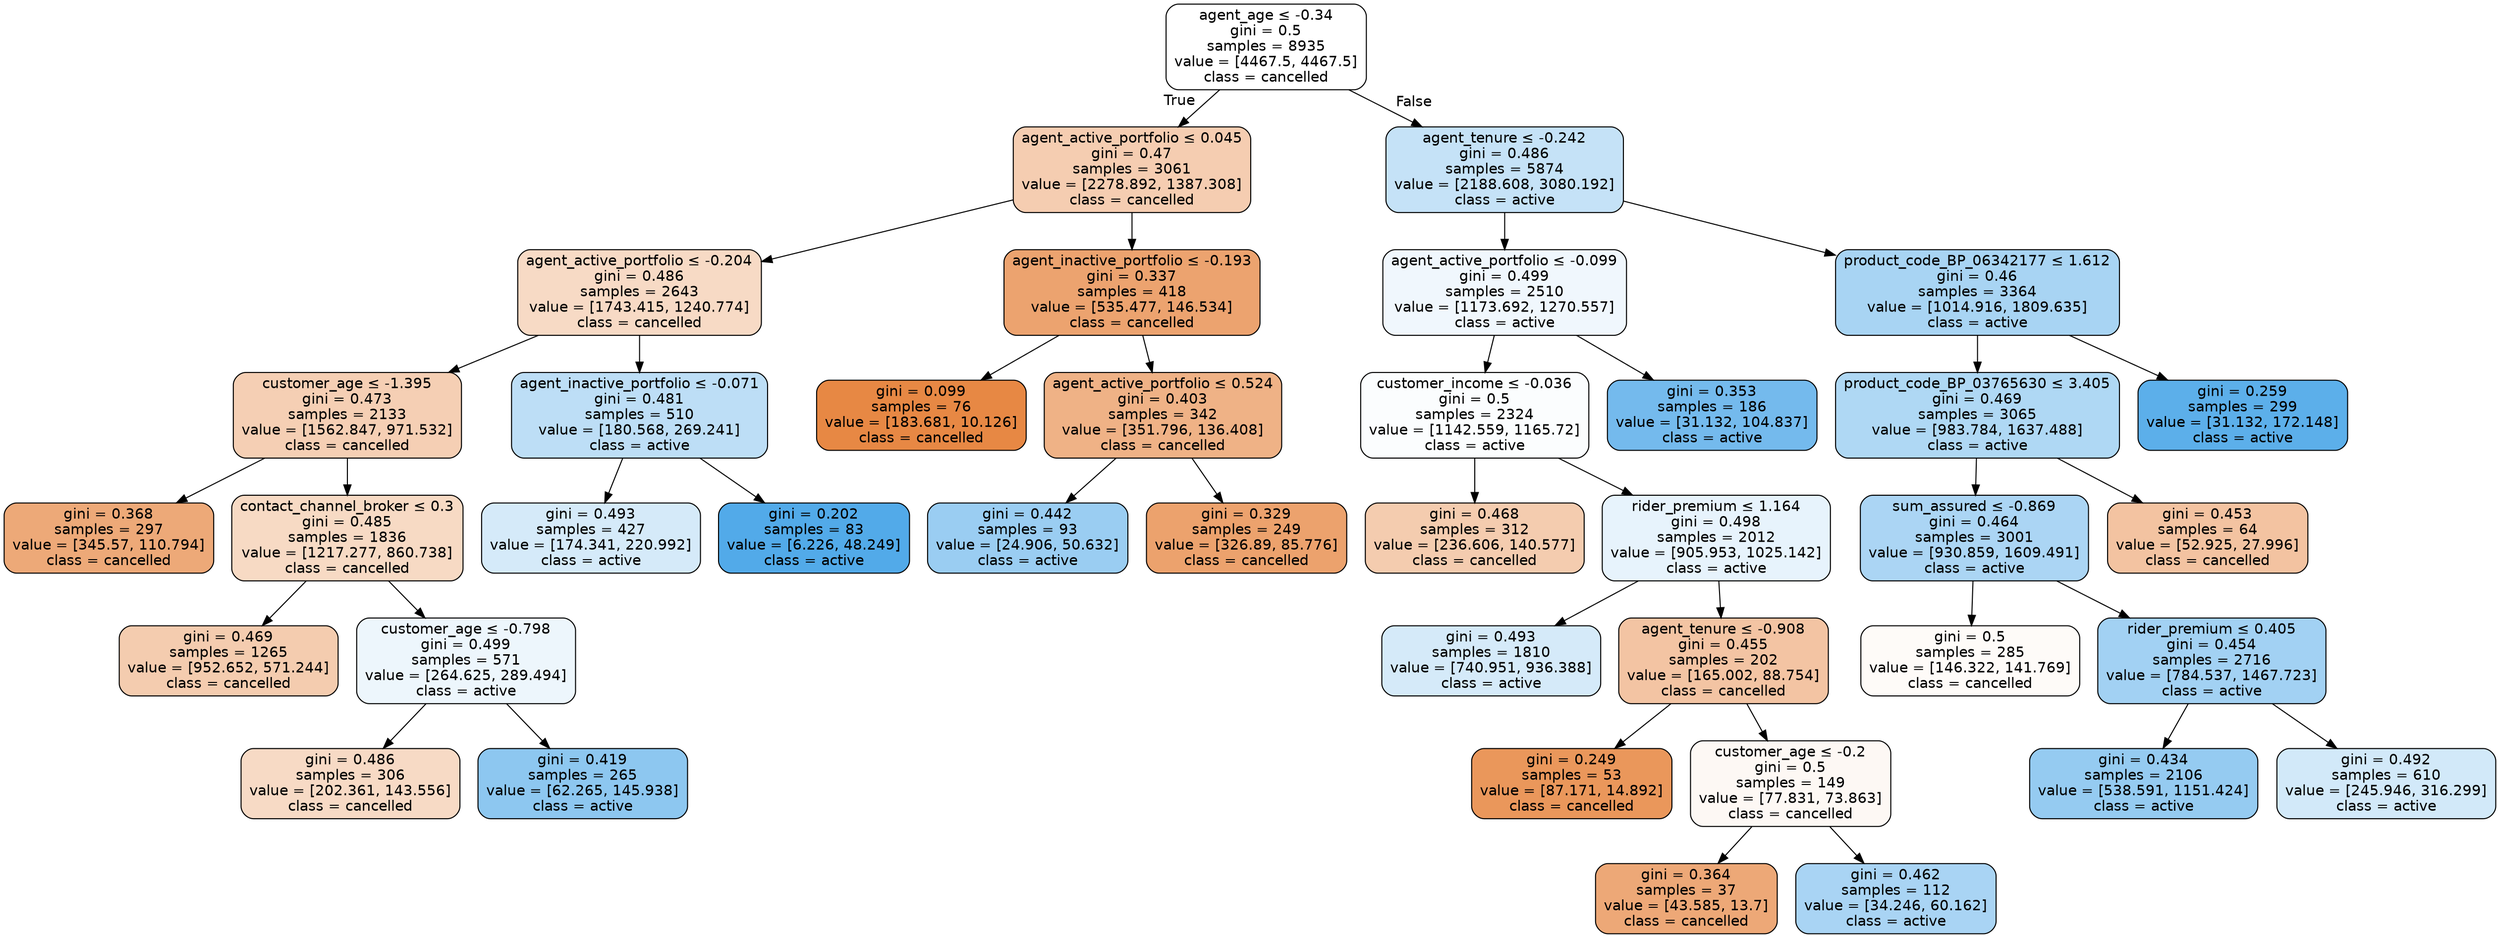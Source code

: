 digraph Tree {
node [shape=box, style="filled, rounded", color="black", fontname=helvetica] ;
edge [fontname=helvetica] ;
0 [label=<agent_age &le; -0.34<br/>gini = 0.5<br/>samples = 8935<br/>value = [4467.5, 4467.5]<br/>class = cancelled>, fillcolor="#e5813900"] ;
1 [label=<agent_active_portfolio &le; 0.045<br/>gini = 0.47<br/>samples = 3061<br/>value = [2278.892, 1387.308]<br/>class = cancelled>, fillcolor="#e5813964"] ;
0 -> 1 [labeldistance=2.5, labelangle=45, headlabel="True"] ;
3 [label=<agent_active_portfolio &le; -0.204<br/>gini = 0.486<br/>samples = 2643<br/>value = [1743.415, 1240.774]<br/>class = cancelled>, fillcolor="#e581394a"] ;
1 -> 3 ;
7 [label=<customer_age &le; -1.395<br/>gini = 0.473<br/>samples = 2133<br/>value = [1562.847, 971.532]<br/>class = cancelled>, fillcolor="#e5813960"] ;
3 -> 7 ;
9 [label=<gini = 0.368<br/>samples = 297<br/>value = [345.57, 110.794]<br/>class = cancelled>, fillcolor="#e58139ad"] ;
7 -> 9 ;
10 [label=<contact_channel_broker &le; 0.3<br/>gini = 0.485<br/>samples = 1836<br/>value = [1217.277, 860.738]<br/>class = cancelled>, fillcolor="#e581394b"] ;
7 -> 10 ;
15 [label=<gini = 0.469<br/>samples = 1265<br/>value = [952.652, 571.244]<br/>class = cancelled>, fillcolor="#e5813966"] ;
10 -> 15 ;
16 [label=<customer_age &le; -0.798<br/>gini = 0.499<br/>samples = 571<br/>value = [264.625, 289.494]<br/>class = active>, fillcolor="#399de516"] ;
10 -> 16 ;
17 [label=<gini = 0.486<br/>samples = 306<br/>value = [202.361, 143.556]<br/>class = cancelled>, fillcolor="#e581394a"] ;
16 -> 17 ;
18 [label=<gini = 0.419<br/>samples = 265<br/>value = [62.265, 145.938]<br/>class = active>, fillcolor="#399de592"] ;
16 -> 18 ;
8 [label=<agent_inactive_portfolio &le; -0.071<br/>gini = 0.481<br/>samples = 510<br/>value = [180.568, 269.241]<br/>class = active>, fillcolor="#399de554"] ;
3 -> 8 ;
37 [label=<gini = 0.493<br/>samples = 427<br/>value = [174.341, 220.992]<br/>class = active>, fillcolor="#399de536"] ;
8 -> 37 ;
38 [label=<gini = 0.202<br/>samples = 83<br/>value = [6.226, 48.249]<br/>class = active>, fillcolor="#399de5de"] ;
8 -> 38 ;
4 [label=<agent_inactive_portfolio &le; -0.193<br/>gini = 0.337<br/>samples = 418<br/>value = [535.477, 146.534]<br/>class = cancelled>, fillcolor="#e58139b9"] ;
1 -> 4 ;
23 [label=<gini = 0.099<br/>samples = 76<br/>value = [183.681, 10.126]<br/>class = cancelled>, fillcolor="#e58139f1"] ;
4 -> 23 ;
24 [label=<agent_active_portfolio &le; 0.524<br/>gini = 0.403<br/>samples = 342<br/>value = [351.796, 136.408]<br/>class = cancelled>, fillcolor="#e581399c"] ;
4 -> 24 ;
25 [label=<gini = 0.442<br/>samples = 93<br/>value = [24.906, 50.632]<br/>class = active>, fillcolor="#399de582"] ;
24 -> 25 ;
26 [label=<gini = 0.329<br/>samples = 249<br/>value = [326.89, 85.776]<br/>class = cancelled>, fillcolor="#e58139bc"] ;
24 -> 26 ;
2 [label=<agent_tenure &le; -0.242<br/>gini = 0.486<br/>samples = 5874<br/>value = [2188.608, 3080.192]<br/>class = active>, fillcolor="#399de54a"] ;
0 -> 2 [labeldistance=2.5, labelangle=-45, headlabel="False"] ;
5 [label=<agent_active_portfolio &le; -0.099<br/>gini = 0.499<br/>samples = 2510<br/>value = [1173.692, 1270.557]<br/>class = active>, fillcolor="#399de513"] ;
2 -> 5 ;
13 [label=<customer_income &le; -0.036<br/>gini = 0.5<br/>samples = 2324<br/>value = [1142.559, 1165.72]<br/>class = active>, fillcolor="#399de505"] ;
5 -> 13 ;
19 [label=<gini = 0.468<br/>samples = 312<br/>value = [236.606, 140.577]<br/>class = cancelled>, fillcolor="#e5813967"] ;
13 -> 19 ;
20 [label=<rider_premium &le; 1.164<br/>gini = 0.498<br/>samples = 2012<br/>value = [905.953, 1025.142]<br/>class = active>, fillcolor="#399de51e"] ;
13 -> 20 ;
21 [label=<gini = 0.493<br/>samples = 1810<br/>value = [740.951, 936.388]<br/>class = active>, fillcolor="#399de535"] ;
20 -> 21 ;
22 [label=<agent_tenure &le; -0.908<br/>gini = 0.455<br/>samples = 202<br/>value = [165.002, 88.754]<br/>class = cancelled>, fillcolor="#e5813976"] ;
20 -> 22 ;
27 [label=<gini = 0.249<br/>samples = 53<br/>value = [87.171, 14.892]<br/>class = cancelled>, fillcolor="#e58139d3"] ;
22 -> 27 ;
28 [label=<customer_age &le; -0.2<br/>gini = 0.5<br/>samples = 149<br/>value = [77.831, 73.863]<br/>class = cancelled>, fillcolor="#e581390d"] ;
22 -> 28 ;
35 [label=<gini = 0.364<br/>samples = 37<br/>value = [43.585, 13.7]<br/>class = cancelled>, fillcolor="#e58139af"] ;
28 -> 35 ;
36 [label=<gini = 0.462<br/>samples = 112<br/>value = [34.246, 60.162]<br/>class = active>, fillcolor="#399de56e"] ;
28 -> 36 ;
14 [label=<gini = 0.353<br/>samples = 186<br/>value = [31.132, 104.837]<br/>class = active>, fillcolor="#399de5b3"] ;
5 -> 14 ;
6 [label=<product_code_BP_06342177 &le; 1.612<br/>gini = 0.46<br/>samples = 3364<br/>value = [1014.916, 1809.635]<br/>class = active>, fillcolor="#399de570"] ;
2 -> 6 ;
11 [label=<product_code_BP_03765630 &le; 3.405<br/>gini = 0.469<br/>samples = 3065<br/>value = [983.784, 1637.488]<br/>class = active>, fillcolor="#399de566"] ;
6 -> 11 ;
29 [label=<sum_assured &le; -0.869<br/>gini = 0.464<br/>samples = 3001<br/>value = [930.859, 1609.491]<br/>class = active>, fillcolor="#399de56c"] ;
11 -> 29 ;
31 [label=<gini = 0.5<br/>samples = 285<br/>value = [146.322, 141.769]<br/>class = cancelled>, fillcolor="#e5813908"] ;
29 -> 31 ;
32 [label=<rider_premium &le; 0.405<br/>gini = 0.454<br/>samples = 2716<br/>value = [784.537, 1467.723]<br/>class = active>, fillcolor="#399de577"] ;
29 -> 32 ;
33 [label=<gini = 0.434<br/>samples = 2106<br/>value = [538.591, 1151.424]<br/>class = active>, fillcolor="#399de588"] ;
32 -> 33 ;
34 [label=<gini = 0.492<br/>samples = 610<br/>value = [245.946, 316.299]<br/>class = active>, fillcolor="#399de539"] ;
32 -> 34 ;
30 [label=<gini = 0.453<br/>samples = 64<br/>value = [52.925, 27.996]<br/>class = cancelled>, fillcolor="#e5813978"] ;
11 -> 30 ;
12 [label=<gini = 0.259<br/>samples = 299<br/>value = [31.132, 172.148]<br/>class = active>, fillcolor="#399de5d1"] ;
6 -> 12 ;
}